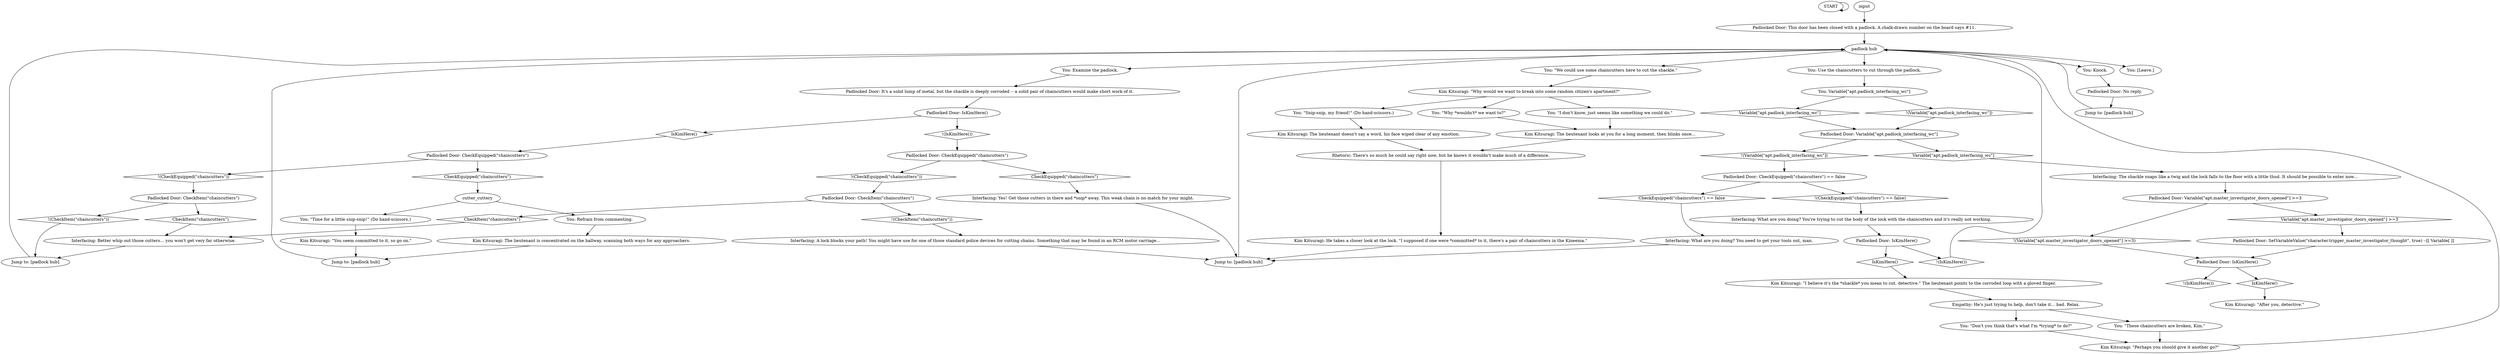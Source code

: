 # APT / MAZOV DOOR
# DOOR, APARTMENT #11 (turns into door. can lockpick and get into?)
#
#1. Use the wirecutters to cut the chain.
#If you don't have them, the door suggests it. The chain is very flimsy. 
#Exactly the same structure as other doors. 
#
#1. Observe the padlock. - the weakness here is in chain.
#
#Option to get a task if you do not have the chaincutters.
# ==================================================
digraph G {
	  0 [label="START"];
	  1 [label="input"];
	  2 [label="Kim Kitsuragi: \"Why would we want to break into some random citizen's apartment?\""];
	  3 [label="Rhetoric: There's so much he could say right now, but he knows it wouldn't make much of a difference."];
	  4 [label="Padlocked Door: SetVariableValue(\"character.trigger_master_investigator_thought\", true) --[[ Variable[ ]]"];
	  5 [label="You: \"Why *wouldn't* we want to?\""];
	  6 [label="Padlocked Door: Variable[\"apt.master_investigator_doors_opened\"] >=3"];
	  7 [label="Variable[\"apt.master_investigator_doors_opened\"] >=3", shape=diamond];
	  8 [label="!(Variable[\"apt.master_investigator_doors_opened\"] >=3)", shape=diamond];
	  9 [label="Kim Kitsuragi: \"I believe it's the *shackle* you mean to cut, detective.\" The lieutenant points to the corroded loop with a gloved finger."];
	  10 [label="Empathy: He's just trying to help, don't take it... bad. Relax."];
	  11 [label="You: Use the chaincutters to cut through the padlock."];
	  12 [label="You: Variable[\"apt.padlock_interfacing_wc\"]"];
	  13 [label="Variable[\"apt.padlock_interfacing_wc\"]", shape=diamond];
	  14 [label="!(Variable[\"apt.padlock_interfacing_wc\"])", shape=diamond];
	  15 [label="You: \"Time for a little snip-snip!\" (Do hand-scissors.)"];
	  16 [label="Interfacing: A lock blocks your path! You might have use for one of those standard police devices for cutting chains. Something that may be found in an RCM motor carriage..."];
	  17 [label="You: \"I don't know, just seems like something we could do.\""];
	  18 [label="Padlocked Door: Variable[\"apt.padlock_interfacing_wc\"]"];
	  19 [label="Variable[\"apt.padlock_interfacing_wc\"]", shape=diamond];
	  20 [label="!(Variable[\"apt.padlock_interfacing_wc\"])", shape=diamond];
	  21 [label="Kim Kitsuragi: \"You seem committed to it, so go on.\""];
	  22 [label="Jump to: [padlock hub]"];
	  23 [label="Padlocked Door: CheckEquipped(\"chaincutters\") == false"];
	  24 [label="CheckEquipped(\"chaincutters\") == false", shape=diamond];
	  25 [label="!(CheckEquipped(\"chaincutters\") == false)", shape=diamond];
	  26 [label="You: \"We could use some chaincutters here to cut the shackle.\""];
	  27 [label="Kim Kitsuragi: The lieutenant doesn't say a word, his face wiped clear of any emotion."];
	  28 [label="Interfacing: The shackle snaps like a twig and the lock falls to the floor with a little thud. It should be possible to enter now..."];
	  29 [label="Jump to: [padlock hub]"];
	  30 [label="Kim Kitsuragi: \"Perhaps you should give it another go?\""];
	  31 [label="Padlocked Door: This door has been closed with a padlock. A chalk-drawn number on the board says #11."];
	  32 [label="Padlocked Door: CheckItem(\"chaincutters\")"];
	  33 [label="CheckItem(\"chaincutters\")", shape=diamond];
	  34 [label="!(CheckItem(\"chaincutters\"))", shape=diamond];
	  35 [label="Padlocked Door: No reply."];
	  36 [label="cutter_cuttery"];
	  37 [label="Padlocked Door: CheckItem(\"chaincutters\")"];
	  38 [label="CheckItem(\"chaincutters\")", shape=diamond];
	  39 [label="!(CheckItem(\"chaincutters\"))", shape=diamond];
	  40 [label="Kim Kitsuragi: The lieutenant looks at you for a long moment, then blinks once..."];
	  41 [label="You: [Leave.]"];
	  42 [label="Jump to: [padlock hub]"];
	  43 [label="Kim Kitsuragi: \"After you, detective.\""];
	  44 [label="You: \"Snip-snip, my friend!\" (Do hand-scissors.)"];
	  45 [label="Kim Kitsuragi: He takes a closer look at the lock. \"I supposed if one were *committed* to it, there's a pair of chaincutters in the Kineema.\""];
	  46 [label="Padlocked Door: CheckEquipped(\"chaincutters\")"];
	  47 [label="CheckEquipped(\"chaincutters\")", shape=diamond];
	  48 [label="!(CheckEquipped(\"chaincutters\"))", shape=diamond];
	  49 [label="Padlocked Door: IsKimHere()"];
	  50 [label="IsKimHere()", shape=diamond];
	  51 [label="!(IsKimHere())", shape=diamond];
	  52 [label="padlock hub"];
	  53 [label="You: Examine the padlock."];
	  54 [label="You: \"Don't you think that's what I'm *trying* to do?\""];
	  55 [label="Interfacing: What are you doing? You need to get your tools out, man."];
	  56 [label="You: Knock."];
	  57 [label="Interfacing: Yes! Get those cutters in there and *snip* away. This weak chain is no match for your might."];
	  58 [label="Padlocked Door: It's a solid lump of metal, but the shackle is deeply corroded -- a solid pair of chaincutters would make short work of it."];
	  59 [label="Padlocked Door: IsKimHere()"];
	  60 [label="IsKimHere()", shape=diamond];
	  61 [label="!(IsKimHere())", shape=diamond];
	  62 [label="Padlocked Door: IsKimHere()"];
	  63 [label="IsKimHere()", shape=diamond];
	  64 [label="!(IsKimHere())", shape=diamond];
	  65 [label="Interfacing: What are you doing? You're trying to cut the body of the lock with the chaincutters and it's really not working."];
	  66 [label="You: Refrain from commenting."];
	  67 [label="Padlocked Door: CheckEquipped(\"chaincutters\")"];
	  68 [label="CheckEquipped(\"chaincutters\")", shape=diamond];
	  69 [label="!(CheckEquipped(\"chaincutters\"))", shape=diamond];
	  70 [label="Jump to: [padlock hub]"];
	  71 [label="Kim Kitsuragi: The lieutenant is concentrated on the hallway, scanning both ways for any approachers."];
	  72 [label="You: \"These chaincutters are broken, Kim.\""];
	  73 [label="Interfacing: Better whip out those cutters... you won't get very far otherwise."];
	  0 -> 0
	  1 -> 31
	  2 -> 17
	  2 -> 44
	  2 -> 5
	  3 -> 45
	  4 -> 62
	  5 -> 40
	  6 -> 8
	  6 -> 7
	  7 -> 4
	  8 -> 62
	  9 -> 10
	  10 -> 72
	  10 -> 54
	  11 -> 12
	  12 -> 13
	  12 -> 14
	  13 -> 18
	  14 -> 18
	  15 -> 21
	  16 -> 42
	  17 -> 40
	  18 -> 19
	  18 -> 20
	  19 -> 28
	  20 -> 23
	  21 -> 22
	  22 -> 52
	  23 -> 24
	  23 -> 25
	  24 -> 55
	  25 -> 65
	  26 -> 2
	  27 -> 3
	  28 -> 6
	  29 -> 52
	  30 -> 52
	  31 -> 52
	  32 -> 33
	  32 -> 34
	  33 -> 73
	  34 -> 16
	  35 -> 29
	  36 -> 66
	  36 -> 15
	  37 -> 38
	  37 -> 39
	  38 -> 73
	  39 -> 70
	  40 -> 3
	  42 -> 52
	  44 -> 27
	  45 -> 42
	  46 -> 48
	  46 -> 47
	  47 -> 36
	  48 -> 37
	  49 -> 50
	  49 -> 51
	  50 -> 9
	  51 -> 52
	  52 -> 41
	  52 -> 11
	  52 -> 53
	  52 -> 56
	  52 -> 26
	  53 -> 58
	  54 -> 30
	  55 -> 42
	  56 -> 35
	  57 -> 42
	  58 -> 59
	  59 -> 60
	  59 -> 61
	  60 -> 46
	  61 -> 67
	  62 -> 64
	  62 -> 63
	  63 -> 43
	  65 -> 49
	  66 -> 71
	  67 -> 68
	  67 -> 69
	  68 -> 57
	  69 -> 32
	  70 -> 52
	  71 -> 22
	  72 -> 30
	  73 -> 70
}

